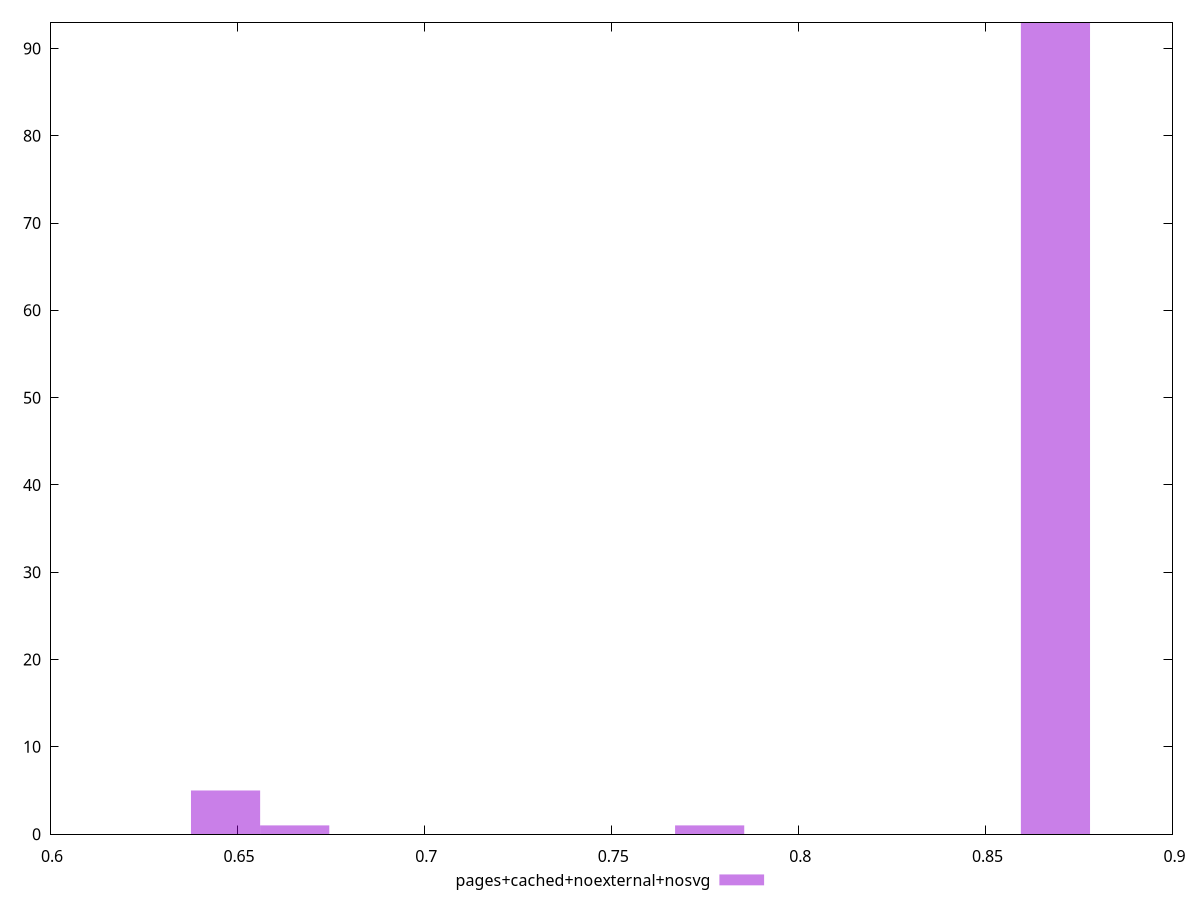 $_pagesCachedNoexternalNosvg <<EOF
0.8687191871078764 93
0.7763022523091662 1
0.6469185435909718 5
0.6654019305507138 1
EOF
set key outside below
set terminal pngcairo
set output "report_00004_2020-11-02T20-21-41.718Z/render-blocking-resources/pages+cached+noexternal+nosvg//hist.png"
set yrange [0:93]
set boxwidth 0.01848338695974205
set style fill transparent solid 0.5 noborder
plot $_pagesCachedNoexternalNosvg title "pages+cached+noexternal+nosvg" with boxes ,